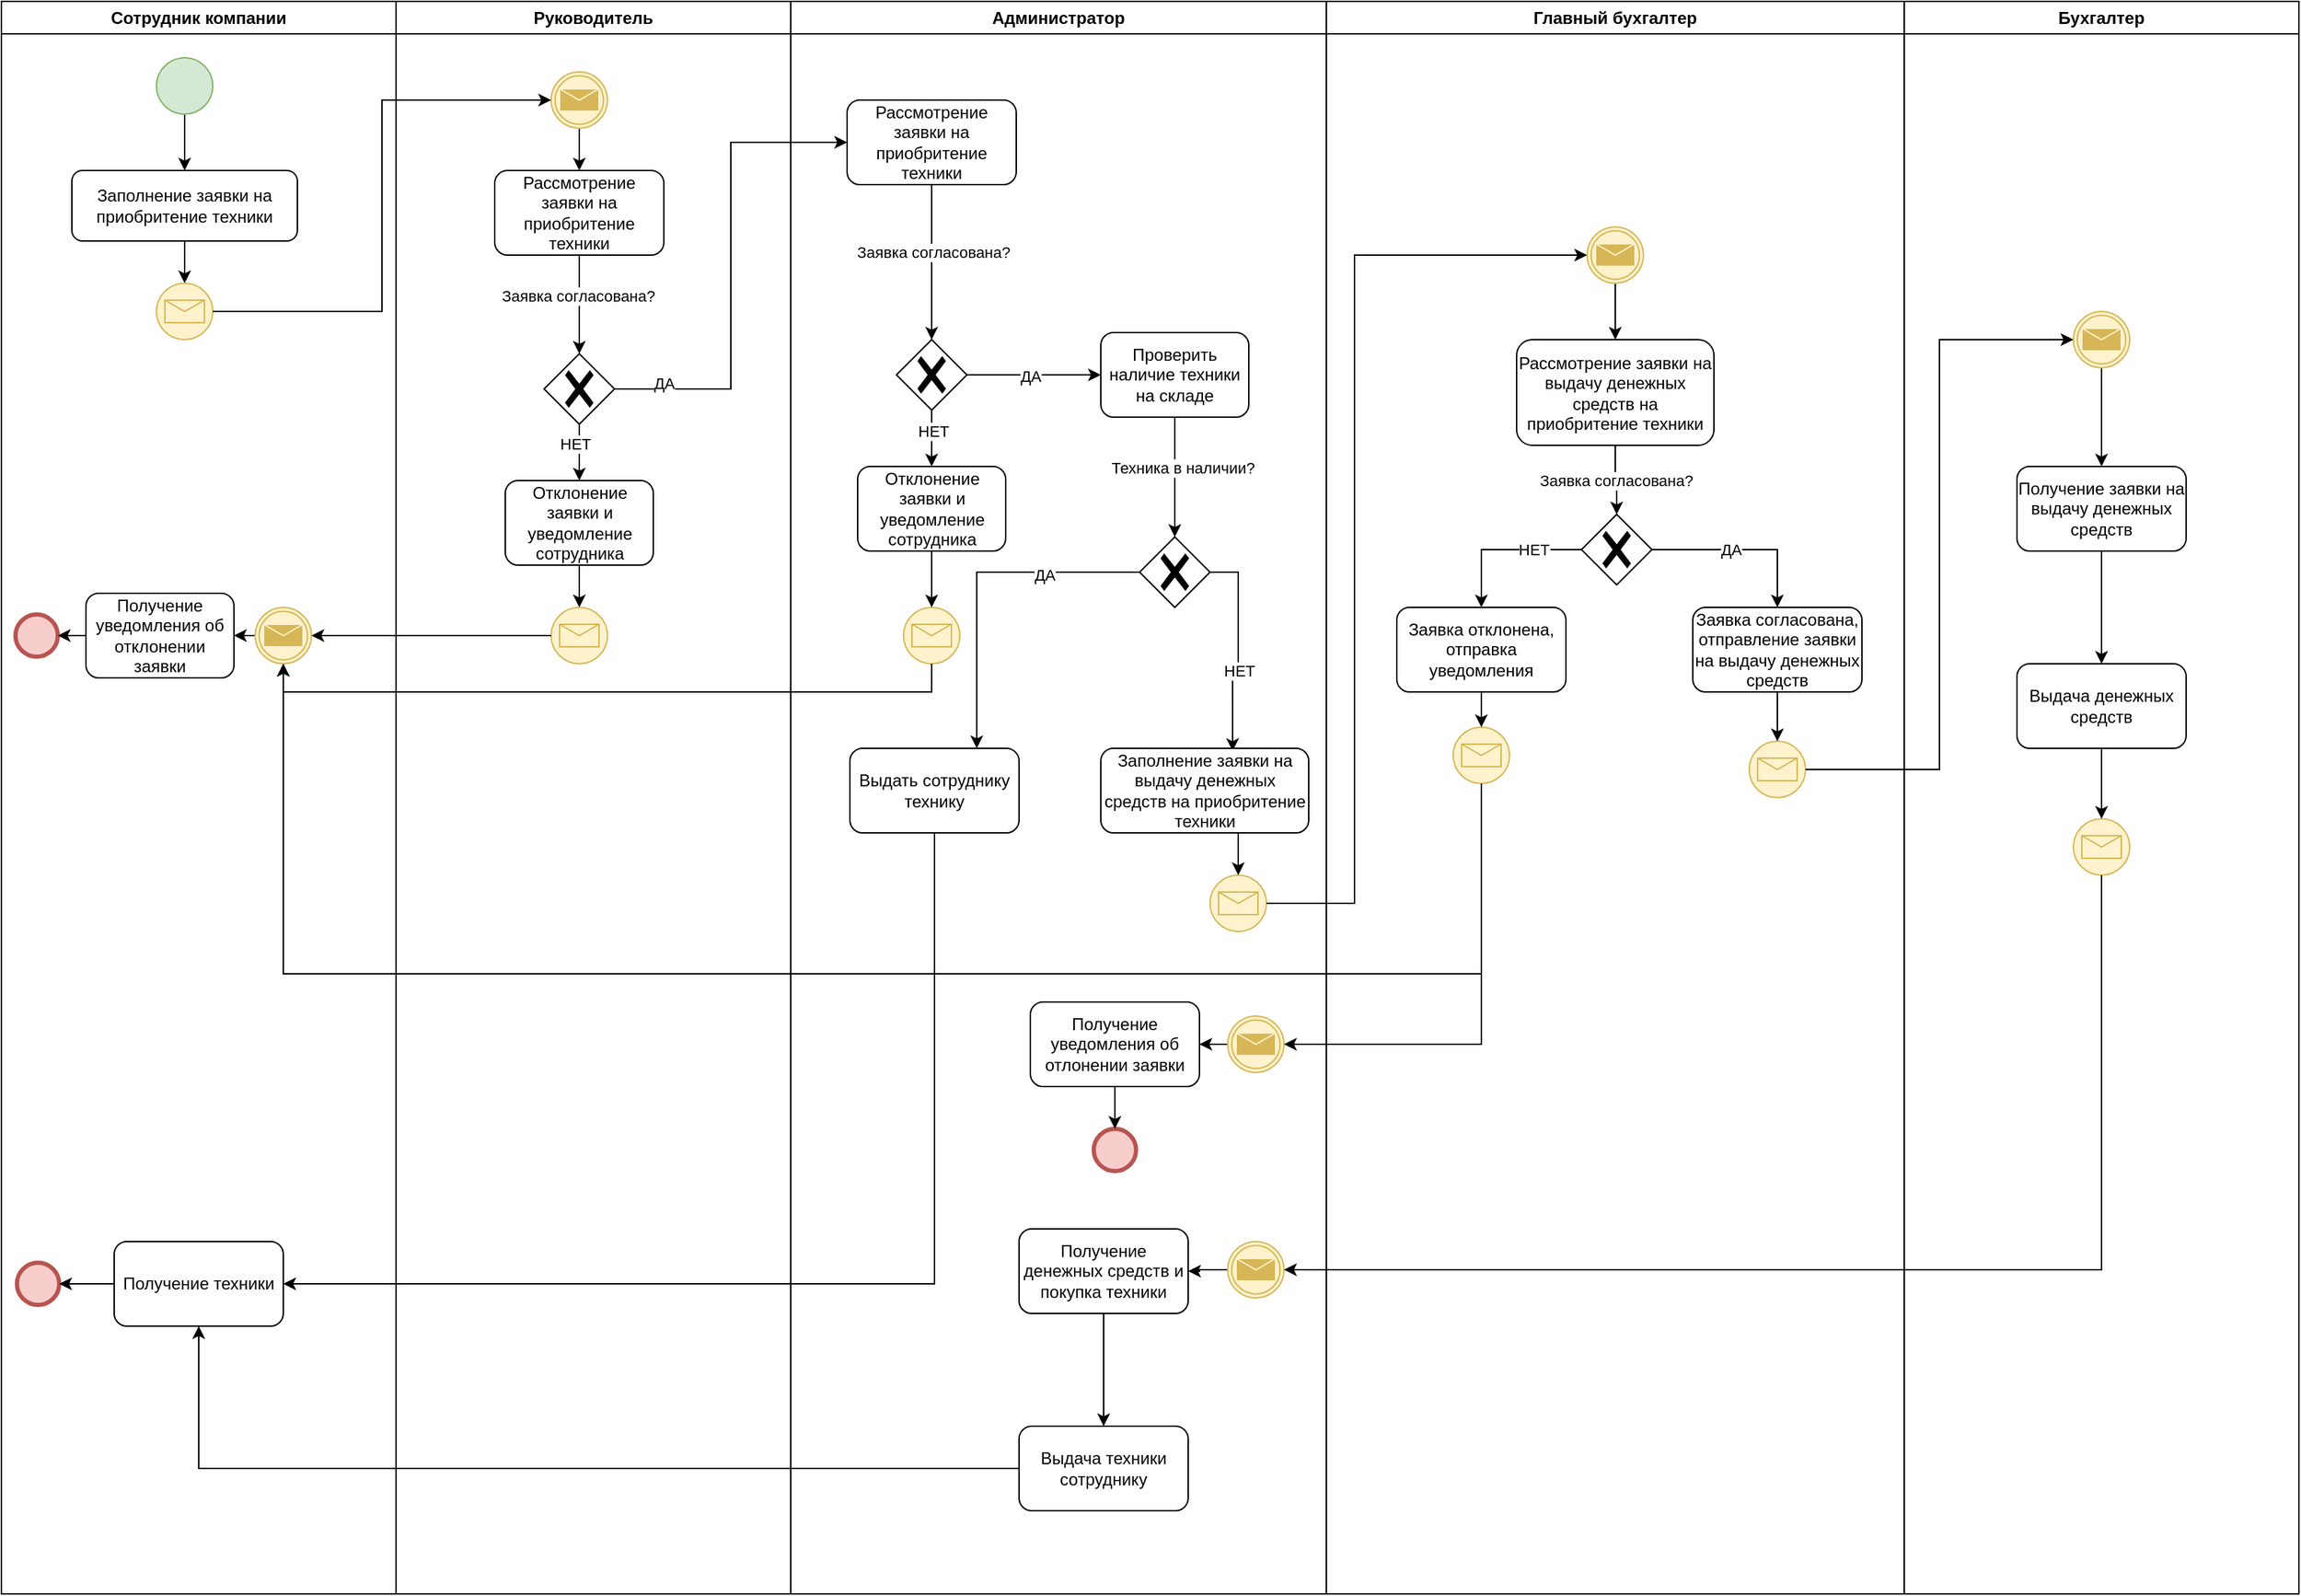 <mxfile version="24.4.13" type="device">
  <diagram name="Page-1" id="dE7l-RSY6XcTpxxpXtOH">
    <mxGraphModel dx="2647" dy="1703" grid="1" gridSize="10" guides="1" tooltips="1" connect="1" arrows="1" fold="1" page="1" pageScale="1" pageWidth="827" pageHeight="1169" math="0" shadow="0">
      <root>
        <mxCell id="0" />
        <mxCell id="1" parent="0" />
        <mxCell id="tRoF4hqVD8PDqqtzrquV-1" value="Сотрудник компании" style="swimlane;whiteSpace=wrap;html=1;" vertex="1" parent="1">
          <mxGeometry x="50" y="70" width="280" height="1130" as="geometry" />
        </mxCell>
        <mxCell id="tRoF4hqVD8PDqqtzrquV-9" value="" style="edgeStyle=orthogonalEdgeStyle;rounded=0;orthogonalLoop=1;jettySize=auto;html=1;" edge="1" parent="tRoF4hqVD8PDqqtzrquV-1" source="tRoF4hqVD8PDqqtzrquV-7" target="tRoF4hqVD8PDqqtzrquV-8">
          <mxGeometry relative="1" as="geometry" />
        </mxCell>
        <mxCell id="tRoF4hqVD8PDqqtzrquV-7" value="" style="ellipse;whiteSpace=wrap;html=1;aspect=fixed;fillColor=#d5e8d4;strokeColor=#82b366;" vertex="1" parent="tRoF4hqVD8PDqqtzrquV-1">
          <mxGeometry x="110" y="40" width="40" height="40" as="geometry" />
        </mxCell>
        <mxCell id="tRoF4hqVD8PDqqtzrquV-12" value="" style="edgeStyle=orthogonalEdgeStyle;rounded=0;orthogonalLoop=1;jettySize=auto;html=1;" edge="1" parent="tRoF4hqVD8PDqqtzrquV-1" source="tRoF4hqVD8PDqqtzrquV-8" target="tRoF4hqVD8PDqqtzrquV-11">
          <mxGeometry relative="1" as="geometry" />
        </mxCell>
        <mxCell id="tRoF4hqVD8PDqqtzrquV-8" value="Заполнение заявки на приобритение техники" style="rounded=1;whiteSpace=wrap;html=1;" vertex="1" parent="tRoF4hqVD8PDqqtzrquV-1">
          <mxGeometry x="50" y="120" width="160" height="50" as="geometry" />
        </mxCell>
        <mxCell id="tRoF4hqVD8PDqqtzrquV-11" value="" style="points=[[0.145,0.145,0],[0.5,0,0],[0.855,0.145,0],[1,0.5,0],[0.855,0.855,0],[0.5,1,0],[0.145,0.855,0],[0,0.5,0]];shape=mxgraph.bpmn.event;html=1;verticalLabelPosition=bottom;labelBackgroundColor=#ffffff;verticalAlign=top;align=center;perimeter=ellipsePerimeter;outlineConnect=0;aspect=fixed;outline=standard;symbol=message;fillColor=#fff2cc;strokeColor=#d6b656;" vertex="1" parent="tRoF4hqVD8PDqqtzrquV-1">
          <mxGeometry x="110" y="200" width="40" height="40" as="geometry" />
        </mxCell>
        <mxCell id="tRoF4hqVD8PDqqtzrquV-27" style="edgeStyle=orthogonalEdgeStyle;rounded=0;orthogonalLoop=1;jettySize=auto;html=1;exitX=0;exitY=0.5;exitDx=0;exitDy=0;exitPerimeter=0;entryX=1;entryY=0.5;entryDx=0;entryDy=0;" edge="1" parent="tRoF4hqVD8PDqqtzrquV-1" source="tRoF4hqVD8PDqqtzrquV-24" target="tRoF4hqVD8PDqqtzrquV-26">
          <mxGeometry relative="1" as="geometry" />
        </mxCell>
        <mxCell id="tRoF4hqVD8PDqqtzrquV-24" value="" style="points=[[0.145,0.145,0],[0.5,0,0],[0.855,0.145,0],[1,0.5,0],[0.855,0.855,0],[0.5,1,0],[0.145,0.855,0],[0,0.5,0]];shape=mxgraph.bpmn.event;html=1;verticalLabelPosition=bottom;labelBackgroundColor=#ffffff;verticalAlign=top;align=center;perimeter=ellipsePerimeter;outlineConnect=0;aspect=fixed;outline=throwing;symbol=message;fillColor=#fff2cc;strokeColor=#d6b656;" vertex="1" parent="tRoF4hqVD8PDqqtzrquV-1">
          <mxGeometry x="180" y="430" width="40" height="40" as="geometry" />
        </mxCell>
        <mxCell id="tRoF4hqVD8PDqqtzrquV-26" value="Получение уведомления об отклонении заявки" style="rounded=1;whiteSpace=wrap;html=1;" vertex="1" parent="tRoF4hqVD8PDqqtzrquV-1">
          <mxGeometry x="60" y="420" width="105" height="60" as="geometry" />
        </mxCell>
        <mxCell id="tRoF4hqVD8PDqqtzrquV-28" value="" style="points=[[0.145,0.145,0],[0.5,0,0],[0.855,0.145,0],[1,0.5,0],[0.855,0.855,0],[0.5,1,0],[0.145,0.855,0],[0,0.5,0]];shape=mxgraph.bpmn.event;html=1;verticalLabelPosition=bottom;labelBackgroundColor=#ffffff;verticalAlign=top;align=center;perimeter=ellipsePerimeter;outlineConnect=0;aspect=fixed;outline=end;symbol=terminate2;fillColor=#f8cecc;strokeColor=#b85450;" vertex="1" parent="tRoF4hqVD8PDqqtzrquV-1">
          <mxGeometry x="10" y="435" width="30" height="30" as="geometry" />
        </mxCell>
        <mxCell id="tRoF4hqVD8PDqqtzrquV-37" style="edgeStyle=orthogonalEdgeStyle;rounded=0;orthogonalLoop=1;jettySize=auto;html=1;exitX=0;exitY=0.5;exitDx=0;exitDy=0;entryX=1;entryY=0.5;entryDx=0;entryDy=0;entryPerimeter=0;" edge="1" parent="tRoF4hqVD8PDqqtzrquV-1" source="tRoF4hqVD8PDqqtzrquV-26" target="tRoF4hqVD8PDqqtzrquV-28">
          <mxGeometry relative="1" as="geometry" />
        </mxCell>
        <mxCell id="tRoF4hqVD8PDqqtzrquV-63" value="Получение техники" style="rounded=1;whiteSpace=wrap;html=1;" vertex="1" parent="tRoF4hqVD8PDqqtzrquV-1">
          <mxGeometry x="80" y="880" width="120" height="60" as="geometry" />
        </mxCell>
        <mxCell id="tRoF4hqVD8PDqqtzrquV-64" value="" style="points=[[0.145,0.145,0],[0.5,0,0],[0.855,0.145,0],[1,0.5,0],[0.855,0.855,0],[0.5,1,0],[0.145,0.855,0],[0,0.5,0]];shape=mxgraph.bpmn.event;html=1;verticalLabelPosition=bottom;labelBackgroundColor=#ffffff;verticalAlign=top;align=center;perimeter=ellipsePerimeter;outlineConnect=0;aspect=fixed;outline=end;symbol=terminate2;fillColor=#f8cecc;strokeColor=#b85450;" vertex="1" parent="tRoF4hqVD8PDqqtzrquV-1">
          <mxGeometry x="11" y="895" width="30" height="30" as="geometry" />
        </mxCell>
        <mxCell id="tRoF4hqVD8PDqqtzrquV-67" style="edgeStyle=orthogonalEdgeStyle;rounded=0;orthogonalLoop=1;jettySize=auto;html=1;exitX=0;exitY=0.5;exitDx=0;exitDy=0;entryX=1;entryY=0.5;entryDx=0;entryDy=0;entryPerimeter=0;" edge="1" parent="tRoF4hqVD8PDqqtzrquV-1" source="tRoF4hqVD8PDqqtzrquV-63" target="tRoF4hqVD8PDqqtzrquV-64">
          <mxGeometry relative="1" as="geometry" />
        </mxCell>
        <mxCell id="tRoF4hqVD8PDqqtzrquV-2" value="Руководитель" style="swimlane;whiteSpace=wrap;html=1;" vertex="1" parent="1">
          <mxGeometry x="330" y="70" width="280" height="1130" as="geometry" />
        </mxCell>
        <mxCell id="tRoF4hqVD8PDqqtzrquV-10" value="Рассмотрение заявки на приобритение техники" style="rounded=1;whiteSpace=wrap;html=1;" vertex="1" parent="tRoF4hqVD8PDqqtzrquV-2">
          <mxGeometry x="70" y="120" width="120" height="60" as="geometry" />
        </mxCell>
        <mxCell id="tRoF4hqVD8PDqqtzrquV-15" style="edgeStyle=orthogonalEdgeStyle;rounded=0;orthogonalLoop=1;jettySize=auto;html=1;exitX=0.5;exitY=1;exitDx=0;exitDy=0;exitPerimeter=0;entryX=0.5;entryY=0;entryDx=0;entryDy=0;" edge="1" parent="tRoF4hqVD8PDqqtzrquV-2" source="tRoF4hqVD8PDqqtzrquV-13" target="tRoF4hqVD8PDqqtzrquV-10">
          <mxGeometry relative="1" as="geometry" />
        </mxCell>
        <mxCell id="tRoF4hqVD8PDqqtzrquV-13" value="" style="points=[[0.145,0.145,0],[0.5,0,0],[0.855,0.145,0],[1,0.5,0],[0.855,0.855,0],[0.5,1,0],[0.145,0.855,0],[0,0.5,0]];shape=mxgraph.bpmn.event;html=1;verticalLabelPosition=bottom;labelBackgroundColor=#ffffff;verticalAlign=top;align=center;perimeter=ellipsePerimeter;outlineConnect=0;aspect=fixed;outline=throwing;symbol=message;fillColor=#fff2cc;strokeColor=#d6b656;" vertex="1" parent="tRoF4hqVD8PDqqtzrquV-2">
          <mxGeometry x="110" y="50" width="40" height="40" as="geometry" />
        </mxCell>
        <mxCell id="tRoF4hqVD8PDqqtzrquV-35" style="edgeStyle=orthogonalEdgeStyle;rounded=0;orthogonalLoop=1;jettySize=auto;html=1;exitX=0.5;exitY=1;exitDx=0;exitDy=0;exitPerimeter=0;entryX=0.5;entryY=0;entryDx=0;entryDy=0;" edge="1" parent="tRoF4hqVD8PDqqtzrquV-2" source="tRoF4hqVD8PDqqtzrquV-16" target="tRoF4hqVD8PDqqtzrquV-19">
          <mxGeometry relative="1" as="geometry" />
        </mxCell>
        <mxCell id="tRoF4hqVD8PDqqtzrquV-36" value="НЕТ" style="edgeLabel;html=1;align=center;verticalAlign=middle;resizable=0;points=[];" vertex="1" connectable="0" parent="tRoF4hqVD8PDqqtzrquV-35">
          <mxGeometry x="-0.328" y="-3" relative="1" as="geometry">
            <mxPoint as="offset" />
          </mxGeometry>
        </mxCell>
        <mxCell id="tRoF4hqVD8PDqqtzrquV-16" value="" style="points=[[0.25,0.25,0],[0.5,0,0],[0.75,0.25,0],[1,0.5,0],[0.75,0.75,0],[0.5,1,0],[0.25,0.75,0],[0,0.5,0]];shape=mxgraph.bpmn.gateway2;html=1;verticalLabelPosition=bottom;labelBackgroundColor=#ffffff;verticalAlign=top;align=center;perimeter=rhombusPerimeter;outlineConnect=0;outline=none;symbol=none;gwType=exclusive;" vertex="1" parent="tRoF4hqVD8PDqqtzrquV-2">
          <mxGeometry x="105" y="250" width="50" height="50" as="geometry" />
        </mxCell>
        <mxCell id="tRoF4hqVD8PDqqtzrquV-17" style="edgeStyle=orthogonalEdgeStyle;rounded=0;orthogonalLoop=1;jettySize=auto;html=1;exitX=0.5;exitY=1;exitDx=0;exitDy=0;entryX=0.5;entryY=0;entryDx=0;entryDy=0;entryPerimeter=0;" edge="1" parent="tRoF4hqVD8PDqqtzrquV-2" source="tRoF4hqVD8PDqqtzrquV-10" target="tRoF4hqVD8PDqqtzrquV-16">
          <mxGeometry relative="1" as="geometry" />
        </mxCell>
        <mxCell id="tRoF4hqVD8PDqqtzrquV-18" value="Заявка согласована?" style="edgeLabel;html=1;align=center;verticalAlign=middle;resizable=0;points=[];" vertex="1" connectable="0" parent="tRoF4hqVD8PDqqtzrquV-17">
          <mxGeometry x="-0.186" y="-1" relative="1" as="geometry">
            <mxPoint as="offset" />
          </mxGeometry>
        </mxCell>
        <mxCell id="tRoF4hqVD8PDqqtzrquV-19" value="Отклонение заявки и уведомление сотрудника" style="rounded=1;whiteSpace=wrap;html=1;" vertex="1" parent="tRoF4hqVD8PDqqtzrquV-2">
          <mxGeometry x="77.5" y="340" width="105" height="60" as="geometry" />
        </mxCell>
        <mxCell id="tRoF4hqVD8PDqqtzrquV-22" value="" style="points=[[0.145,0.145,0],[0.5,0,0],[0.855,0.145,0],[1,0.5,0],[0.855,0.855,0],[0.5,1,0],[0.145,0.855,0],[0,0.5,0]];shape=mxgraph.bpmn.event;html=1;verticalLabelPosition=bottom;labelBackgroundColor=#ffffff;verticalAlign=top;align=center;perimeter=ellipsePerimeter;outlineConnect=0;aspect=fixed;outline=standard;symbol=message;fillColor=#fff2cc;strokeColor=#d6b656;" vertex="1" parent="tRoF4hqVD8PDqqtzrquV-2">
          <mxGeometry x="110" y="430" width="40" height="40" as="geometry" />
        </mxCell>
        <mxCell id="tRoF4hqVD8PDqqtzrquV-23" style="edgeStyle=orthogonalEdgeStyle;rounded=0;orthogonalLoop=1;jettySize=auto;html=1;exitX=0.5;exitY=1;exitDx=0;exitDy=0;entryX=0.5;entryY=0;entryDx=0;entryDy=0;entryPerimeter=0;" edge="1" parent="tRoF4hqVD8PDqqtzrquV-2" source="tRoF4hqVD8PDqqtzrquV-19" target="tRoF4hqVD8PDqqtzrquV-22">
          <mxGeometry relative="1" as="geometry" />
        </mxCell>
        <mxCell id="tRoF4hqVD8PDqqtzrquV-3" value="Администратор" style="swimlane;whiteSpace=wrap;html=1;" vertex="1" parent="1">
          <mxGeometry x="610" y="70" width="380" height="1130" as="geometry" />
        </mxCell>
        <mxCell id="tRoF4hqVD8PDqqtzrquV-31" value="Рассмотрение заявки на приобритение техники" style="rounded=1;whiteSpace=wrap;html=1;" vertex="1" parent="tRoF4hqVD8PDqqtzrquV-3">
          <mxGeometry x="40" y="70" width="120" height="60" as="geometry" />
        </mxCell>
        <mxCell id="tRoF4hqVD8PDqqtzrquV-42" style="edgeStyle=orthogonalEdgeStyle;rounded=0;orthogonalLoop=1;jettySize=auto;html=1;exitX=0.5;exitY=1;exitDx=0;exitDy=0;exitPerimeter=0;entryX=0.5;entryY=0;entryDx=0;entryDy=0;" edge="1" parent="tRoF4hqVD8PDqqtzrquV-3" source="tRoF4hqVD8PDqqtzrquV-38" target="tRoF4hqVD8PDqqtzrquV-41">
          <mxGeometry relative="1" as="geometry" />
        </mxCell>
        <mxCell id="tRoF4hqVD8PDqqtzrquV-45" value="НЕТ" style="edgeLabel;html=1;align=center;verticalAlign=middle;resizable=0;points=[];" vertex="1" connectable="0" parent="tRoF4hqVD8PDqqtzrquV-42">
          <mxGeometry x="-0.228" y="1" relative="1" as="geometry">
            <mxPoint y="-1" as="offset" />
          </mxGeometry>
        </mxCell>
        <mxCell id="tRoF4hqVD8PDqqtzrquV-50" style="edgeStyle=orthogonalEdgeStyle;rounded=0;orthogonalLoop=1;jettySize=auto;html=1;exitX=1;exitY=0.5;exitDx=0;exitDy=0;exitPerimeter=0;entryX=0;entryY=0.5;entryDx=0;entryDy=0;" edge="1" parent="tRoF4hqVD8PDqqtzrquV-3" source="tRoF4hqVD8PDqqtzrquV-38" target="tRoF4hqVD8PDqqtzrquV-49">
          <mxGeometry relative="1" as="geometry" />
        </mxCell>
        <mxCell id="tRoF4hqVD8PDqqtzrquV-51" value="ДА" style="edgeLabel;html=1;align=center;verticalAlign=middle;resizable=0;points=[];" vertex="1" connectable="0" parent="tRoF4hqVD8PDqqtzrquV-50">
          <mxGeometry x="-0.058" y="-1" relative="1" as="geometry">
            <mxPoint as="offset" />
          </mxGeometry>
        </mxCell>
        <mxCell id="tRoF4hqVD8PDqqtzrquV-38" value="" style="points=[[0.25,0.25,0],[0.5,0,0],[0.75,0.25,0],[1,0.5,0],[0.75,0.75,0],[0.5,1,0],[0.25,0.75,0],[0,0.5,0]];shape=mxgraph.bpmn.gateway2;html=1;verticalLabelPosition=bottom;labelBackgroundColor=#ffffff;verticalAlign=top;align=center;perimeter=rhombusPerimeter;outlineConnect=0;outline=none;symbol=none;gwType=exclusive;" vertex="1" parent="tRoF4hqVD8PDqqtzrquV-3">
          <mxGeometry x="75" y="240" width="50" height="50" as="geometry" />
        </mxCell>
        <mxCell id="tRoF4hqVD8PDqqtzrquV-39" style="edgeStyle=orthogonalEdgeStyle;rounded=0;orthogonalLoop=1;jettySize=auto;html=1;entryX=0.5;entryY=0;entryDx=0;entryDy=0;entryPerimeter=0;" edge="1" parent="tRoF4hqVD8PDqqtzrquV-3" source="tRoF4hqVD8PDqqtzrquV-31" target="tRoF4hqVD8PDqqtzrquV-38">
          <mxGeometry relative="1" as="geometry" />
        </mxCell>
        <mxCell id="tRoF4hqVD8PDqqtzrquV-40" value="Заявка согласована?" style="edgeLabel;html=1;align=center;verticalAlign=middle;resizable=0;points=[];" vertex="1" connectable="0" parent="tRoF4hqVD8PDqqtzrquV-39">
          <mxGeometry x="-0.113" y="1" relative="1" as="geometry">
            <mxPoint y="-1" as="offset" />
          </mxGeometry>
        </mxCell>
        <mxCell id="tRoF4hqVD8PDqqtzrquV-41" value="Отклонение заявки и уведомление сотрудника" style="rounded=1;whiteSpace=wrap;html=1;" vertex="1" parent="tRoF4hqVD8PDqqtzrquV-3">
          <mxGeometry x="47.5" y="330" width="105" height="60" as="geometry" />
        </mxCell>
        <mxCell id="tRoF4hqVD8PDqqtzrquV-43" value="" style="points=[[0.145,0.145,0],[0.5,0,0],[0.855,0.145,0],[1,0.5,0],[0.855,0.855,0],[0.5,1,0],[0.145,0.855,0],[0,0.5,0]];shape=mxgraph.bpmn.event;html=1;verticalLabelPosition=bottom;labelBackgroundColor=#ffffff;verticalAlign=top;align=center;perimeter=ellipsePerimeter;outlineConnect=0;aspect=fixed;outline=standard;symbol=message;fillColor=#fff2cc;strokeColor=#d6b656;" vertex="1" parent="tRoF4hqVD8PDqqtzrquV-3">
          <mxGeometry x="80" y="430" width="40" height="40" as="geometry" />
        </mxCell>
        <mxCell id="tRoF4hqVD8PDqqtzrquV-44" style="edgeStyle=orthogonalEdgeStyle;rounded=0;orthogonalLoop=1;jettySize=auto;html=1;exitX=0.5;exitY=1;exitDx=0;exitDy=0;entryX=0.5;entryY=0;entryDx=0;entryDy=0;entryPerimeter=0;" edge="1" parent="tRoF4hqVD8PDqqtzrquV-3" source="tRoF4hqVD8PDqqtzrquV-41" target="tRoF4hqVD8PDqqtzrquV-43">
          <mxGeometry relative="1" as="geometry" />
        </mxCell>
        <mxCell id="tRoF4hqVD8PDqqtzrquV-49" value="Проверить наличие техники на складе" style="rounded=1;whiteSpace=wrap;html=1;" vertex="1" parent="tRoF4hqVD8PDqqtzrquV-3">
          <mxGeometry x="220" y="235" width="105" height="60" as="geometry" />
        </mxCell>
        <mxCell id="tRoF4hqVD8PDqqtzrquV-59" style="edgeStyle=orthogonalEdgeStyle;rounded=0;orthogonalLoop=1;jettySize=auto;html=1;exitX=1;exitY=0.5;exitDx=0;exitDy=0;exitPerimeter=0;entryX=0.634;entryY=0.032;entryDx=0;entryDy=0;entryPerimeter=0;" edge="1" parent="tRoF4hqVD8PDqqtzrquV-3" source="tRoF4hqVD8PDqqtzrquV-52" target="tRoF4hqVD8PDqqtzrquV-56">
          <mxGeometry relative="1" as="geometry" />
        </mxCell>
        <mxCell id="tRoF4hqVD8PDqqtzrquV-60" value="НЕТ" style="edgeLabel;html=1;align=center;verticalAlign=middle;resizable=0;points=[];" vertex="1" connectable="0" parent="tRoF4hqVD8PDqqtzrquV-59">
          <mxGeometry x="0.191" relative="1" as="geometry">
            <mxPoint as="offset" />
          </mxGeometry>
        </mxCell>
        <mxCell id="tRoF4hqVD8PDqqtzrquV-61" style="edgeStyle=orthogonalEdgeStyle;rounded=0;orthogonalLoop=1;jettySize=auto;html=1;exitX=0;exitY=0.5;exitDx=0;exitDy=0;exitPerimeter=0;entryX=0.75;entryY=0;entryDx=0;entryDy=0;" edge="1" parent="tRoF4hqVD8PDqqtzrquV-3" source="tRoF4hqVD8PDqqtzrquV-52" target="tRoF4hqVD8PDqqtzrquV-55">
          <mxGeometry relative="1" as="geometry" />
        </mxCell>
        <mxCell id="tRoF4hqVD8PDqqtzrquV-62" value="ДА" style="edgeLabel;html=1;align=center;verticalAlign=middle;resizable=0;points=[];" vertex="1" connectable="0" parent="tRoF4hqVD8PDqqtzrquV-61">
          <mxGeometry x="-0.439" y="2" relative="1" as="geometry">
            <mxPoint as="offset" />
          </mxGeometry>
        </mxCell>
        <mxCell id="tRoF4hqVD8PDqqtzrquV-52" value="" style="points=[[0.25,0.25,0],[0.5,0,0],[0.75,0.25,0],[1,0.5,0],[0.75,0.75,0],[0.5,1,0],[0.25,0.75,0],[0,0.5,0]];shape=mxgraph.bpmn.gateway2;html=1;verticalLabelPosition=bottom;labelBackgroundColor=#ffffff;verticalAlign=top;align=center;perimeter=rhombusPerimeter;outlineConnect=0;outline=none;symbol=none;gwType=exclusive;" vertex="1" parent="tRoF4hqVD8PDqqtzrquV-3">
          <mxGeometry x="247.5" y="380" width="50" height="50" as="geometry" />
        </mxCell>
        <mxCell id="tRoF4hqVD8PDqqtzrquV-53" style="edgeStyle=orthogonalEdgeStyle;rounded=0;orthogonalLoop=1;jettySize=auto;html=1;exitX=0.5;exitY=1;exitDx=0;exitDy=0;entryX=0.5;entryY=0;entryDx=0;entryDy=0;entryPerimeter=0;" edge="1" parent="tRoF4hqVD8PDqqtzrquV-3" source="tRoF4hqVD8PDqqtzrquV-49" target="tRoF4hqVD8PDqqtzrquV-52">
          <mxGeometry relative="1" as="geometry" />
        </mxCell>
        <mxCell id="tRoF4hqVD8PDqqtzrquV-54" value="Техника в наличии?" style="edgeLabel;html=1;align=center;verticalAlign=middle;resizable=0;points=[];" vertex="1" connectable="0" parent="tRoF4hqVD8PDqqtzrquV-53">
          <mxGeometry x="-0.176" y="5" relative="1" as="geometry">
            <mxPoint y="1" as="offset" />
          </mxGeometry>
        </mxCell>
        <mxCell id="tRoF4hqVD8PDqqtzrquV-55" value="Выдать сотруднику технику" style="rounded=1;whiteSpace=wrap;html=1;" vertex="1" parent="tRoF4hqVD8PDqqtzrquV-3">
          <mxGeometry x="42" y="530" width="120" height="60" as="geometry" />
        </mxCell>
        <mxCell id="tRoF4hqVD8PDqqtzrquV-56" value="Заполнение заявки на выдачу денежных средств на приобритение техники" style="rounded=1;whiteSpace=wrap;html=1;" vertex="1" parent="tRoF4hqVD8PDqqtzrquV-3">
          <mxGeometry x="220" y="530" width="147.5" height="60" as="geometry" />
        </mxCell>
        <mxCell id="tRoF4hqVD8PDqqtzrquV-69" value="" style="points=[[0.145,0.145,0],[0.5,0,0],[0.855,0.145,0],[1,0.5,0],[0.855,0.855,0],[0.5,1,0],[0.145,0.855,0],[0,0.5,0]];shape=mxgraph.bpmn.event;html=1;verticalLabelPosition=bottom;labelBackgroundColor=#ffffff;verticalAlign=top;align=center;perimeter=ellipsePerimeter;outlineConnect=0;aspect=fixed;outline=standard;symbol=message;fillColor=#fff2cc;strokeColor=#d6b656;" vertex="1" parent="tRoF4hqVD8PDqqtzrquV-3">
          <mxGeometry x="297.5" y="620" width="40" height="40" as="geometry" />
        </mxCell>
        <mxCell id="tRoF4hqVD8PDqqtzrquV-70" style="edgeStyle=orthogonalEdgeStyle;rounded=0;orthogonalLoop=1;jettySize=auto;html=1;exitX=0.5;exitY=1;exitDx=0;exitDy=0;entryX=0.5;entryY=0;entryDx=0;entryDy=0;entryPerimeter=0;" edge="1" parent="tRoF4hqVD8PDqqtzrquV-3" source="tRoF4hqVD8PDqqtzrquV-56" target="tRoF4hqVD8PDqqtzrquV-69">
          <mxGeometry relative="1" as="geometry" />
        </mxCell>
        <mxCell id="tRoF4hqVD8PDqqtzrquV-88" value="Получение уведомления об отлонении заявки" style="rounded=1;whiteSpace=wrap;html=1;" vertex="1" parent="tRoF4hqVD8PDqqtzrquV-3">
          <mxGeometry x="170" y="710" width="120" height="60" as="geometry" />
        </mxCell>
        <mxCell id="tRoF4hqVD8PDqqtzrquV-91" style="edgeStyle=orthogonalEdgeStyle;rounded=0;orthogonalLoop=1;jettySize=auto;html=1;exitX=0;exitY=0.5;exitDx=0;exitDy=0;exitPerimeter=0;" edge="1" parent="tRoF4hqVD8PDqqtzrquV-3" source="tRoF4hqVD8PDqqtzrquV-89" target="tRoF4hqVD8PDqqtzrquV-88">
          <mxGeometry relative="1" as="geometry" />
        </mxCell>
        <mxCell id="tRoF4hqVD8PDqqtzrquV-89" value="" style="points=[[0.145,0.145,0],[0.5,0,0],[0.855,0.145,0],[1,0.5,0],[0.855,0.855,0],[0.5,1,0],[0.145,0.855,0],[0,0.5,0]];shape=mxgraph.bpmn.event;html=1;verticalLabelPosition=bottom;labelBackgroundColor=#ffffff;verticalAlign=top;align=center;perimeter=ellipsePerimeter;outlineConnect=0;aspect=fixed;outline=throwing;symbol=message;fillColor=#fff2cc;strokeColor=#d6b656;" vertex="1" parent="tRoF4hqVD8PDqqtzrquV-3">
          <mxGeometry x="310" y="720" width="40" height="40" as="geometry" />
        </mxCell>
        <mxCell id="tRoF4hqVD8PDqqtzrquV-93" value="" style="points=[[0.145,0.145,0],[0.5,0,0],[0.855,0.145,0],[1,0.5,0],[0.855,0.855,0],[0.5,1,0],[0.145,0.855,0],[0,0.5,0]];shape=mxgraph.bpmn.event;html=1;verticalLabelPosition=bottom;labelBackgroundColor=#ffffff;verticalAlign=top;align=center;perimeter=ellipsePerimeter;outlineConnect=0;aspect=fixed;outline=end;symbol=terminate2;fillColor=#f8cecc;strokeColor=#b85450;" vertex="1" parent="tRoF4hqVD8PDqqtzrquV-3">
          <mxGeometry x="215" y="800" width="30" height="30" as="geometry" />
        </mxCell>
        <mxCell id="tRoF4hqVD8PDqqtzrquV-94" style="edgeStyle=orthogonalEdgeStyle;rounded=0;orthogonalLoop=1;jettySize=auto;html=1;exitX=0.5;exitY=1;exitDx=0;exitDy=0;entryX=0.5;entryY=0;entryDx=0;entryDy=0;entryPerimeter=0;" edge="1" parent="tRoF4hqVD8PDqqtzrquV-3" source="tRoF4hqVD8PDqqtzrquV-88" target="tRoF4hqVD8PDqqtzrquV-93">
          <mxGeometry relative="1" as="geometry" />
        </mxCell>
        <mxCell id="tRoF4hqVD8PDqqtzrquV-108" style="edgeStyle=orthogonalEdgeStyle;rounded=0;orthogonalLoop=1;jettySize=auto;html=1;exitX=0;exitY=0.5;exitDx=0;exitDy=0;exitPerimeter=0;" edge="1" parent="tRoF4hqVD8PDqqtzrquV-3" source="tRoF4hqVD8PDqqtzrquV-105" target="tRoF4hqVD8PDqqtzrquV-106">
          <mxGeometry relative="1" as="geometry" />
        </mxCell>
        <mxCell id="tRoF4hqVD8PDqqtzrquV-105" value="" style="points=[[0.145,0.145,0],[0.5,0,0],[0.855,0.145,0],[1,0.5,0],[0.855,0.855,0],[0.5,1,0],[0.145,0.855,0],[0,0.5,0]];shape=mxgraph.bpmn.event;html=1;verticalLabelPosition=bottom;labelBackgroundColor=#ffffff;verticalAlign=top;align=center;perimeter=ellipsePerimeter;outlineConnect=0;aspect=fixed;outline=throwing;symbol=message;fillColor=#fff2cc;strokeColor=#d6b656;" vertex="1" parent="tRoF4hqVD8PDqqtzrquV-3">
          <mxGeometry x="310" y="880" width="40" height="40" as="geometry" />
        </mxCell>
        <mxCell id="tRoF4hqVD8PDqqtzrquV-110" value="" style="edgeStyle=orthogonalEdgeStyle;rounded=0;orthogonalLoop=1;jettySize=auto;html=1;" edge="1" parent="tRoF4hqVD8PDqqtzrquV-3" source="tRoF4hqVD8PDqqtzrquV-106" target="tRoF4hqVD8PDqqtzrquV-109">
          <mxGeometry relative="1" as="geometry" />
        </mxCell>
        <mxCell id="tRoF4hqVD8PDqqtzrquV-106" value="Получение денежных средств и покупка техники" style="rounded=1;whiteSpace=wrap;html=1;" vertex="1" parent="tRoF4hqVD8PDqqtzrquV-3">
          <mxGeometry x="162" y="871" width="120" height="60" as="geometry" />
        </mxCell>
        <mxCell id="tRoF4hqVD8PDqqtzrquV-109" value="Выдача техники сотруднику" style="whiteSpace=wrap;html=1;rounded=1;" vertex="1" parent="tRoF4hqVD8PDqqtzrquV-3">
          <mxGeometry x="162" y="1011" width="120" height="60" as="geometry" />
        </mxCell>
        <mxCell id="tRoF4hqVD8PDqqtzrquV-4" value="Главный бухгалтер" style="swimlane;whiteSpace=wrap;html=1;" vertex="1" parent="1">
          <mxGeometry x="990" y="70" width="410" height="1130" as="geometry" />
        </mxCell>
        <mxCell id="tRoF4hqVD8PDqqtzrquV-74" style="edgeStyle=orthogonalEdgeStyle;rounded=0;orthogonalLoop=1;jettySize=auto;html=1;exitX=0.5;exitY=1;exitDx=0;exitDy=0;exitPerimeter=0;" edge="1" parent="tRoF4hqVD8PDqqtzrquV-4" source="tRoF4hqVD8PDqqtzrquV-71" target="tRoF4hqVD8PDqqtzrquV-73">
          <mxGeometry relative="1" as="geometry" />
        </mxCell>
        <mxCell id="tRoF4hqVD8PDqqtzrquV-71" value="" style="points=[[0.145,0.145,0],[0.5,0,0],[0.855,0.145,0],[1,0.5,0],[0.855,0.855,0],[0.5,1,0],[0.145,0.855,0],[0,0.5,0]];shape=mxgraph.bpmn.event;html=1;verticalLabelPosition=bottom;labelBackgroundColor=#ffffff;verticalAlign=top;align=center;perimeter=ellipsePerimeter;outlineConnect=0;aspect=fixed;outline=throwing;symbol=message;fillColor=#fff2cc;strokeColor=#d6b656;" vertex="1" parent="tRoF4hqVD8PDqqtzrquV-4">
          <mxGeometry x="185" y="160" width="40" height="40" as="geometry" />
        </mxCell>
        <mxCell id="tRoF4hqVD8PDqqtzrquV-73" value="Рассмотрение заявки на выдачу денежных средств на приобритение техники" style="rounded=1;whiteSpace=wrap;html=1;" vertex="1" parent="tRoF4hqVD8PDqqtzrquV-4">
          <mxGeometry x="135" y="240" width="140" height="75" as="geometry" />
        </mxCell>
        <mxCell id="tRoF4hqVD8PDqqtzrquV-81" style="edgeStyle=orthogonalEdgeStyle;rounded=0;orthogonalLoop=1;jettySize=auto;html=1;exitX=0;exitY=0.5;exitDx=0;exitDy=0;exitPerimeter=0;entryX=0.5;entryY=0;entryDx=0;entryDy=0;" edge="1" parent="tRoF4hqVD8PDqqtzrquV-4" source="tRoF4hqVD8PDqqtzrquV-75" target="tRoF4hqVD8PDqqtzrquV-79">
          <mxGeometry relative="1" as="geometry" />
        </mxCell>
        <mxCell id="tRoF4hqVD8PDqqtzrquV-83" value="НЕТ" style="edgeLabel;html=1;align=center;verticalAlign=middle;resizable=0;points=[];" vertex="1" connectable="0" parent="tRoF4hqVD8PDqqtzrquV-81">
          <mxGeometry x="-0.363" relative="1" as="geometry">
            <mxPoint x="1" as="offset" />
          </mxGeometry>
        </mxCell>
        <mxCell id="tRoF4hqVD8PDqqtzrquV-82" style="edgeStyle=orthogonalEdgeStyle;rounded=0;orthogonalLoop=1;jettySize=auto;html=1;exitX=1;exitY=0.5;exitDx=0;exitDy=0;exitPerimeter=0;entryX=0.5;entryY=0;entryDx=0;entryDy=0;" edge="1" parent="tRoF4hqVD8PDqqtzrquV-4" source="tRoF4hqVD8PDqqtzrquV-75" target="tRoF4hqVD8PDqqtzrquV-80">
          <mxGeometry relative="1" as="geometry" />
        </mxCell>
        <mxCell id="tRoF4hqVD8PDqqtzrquV-84" value="ДА" style="edgeLabel;html=1;align=center;verticalAlign=middle;resizable=0;points=[];" vertex="1" connectable="0" parent="tRoF4hqVD8PDqqtzrquV-82">
          <mxGeometry x="-0.164" relative="1" as="geometry">
            <mxPoint x="1" as="offset" />
          </mxGeometry>
        </mxCell>
        <mxCell id="tRoF4hqVD8PDqqtzrquV-75" value="" style="points=[[0.25,0.25,0],[0.5,0,0],[0.75,0.25,0],[1,0.5,0],[0.75,0.75,0],[0.5,1,0],[0.25,0.75,0],[0,0.5,0]];shape=mxgraph.bpmn.gateway2;html=1;verticalLabelPosition=bottom;labelBackgroundColor=#ffffff;verticalAlign=top;align=center;perimeter=rhombusPerimeter;outlineConnect=0;outline=none;symbol=none;gwType=exclusive;" vertex="1" parent="tRoF4hqVD8PDqqtzrquV-4">
          <mxGeometry x="181" y="364" width="50" height="50" as="geometry" />
        </mxCell>
        <mxCell id="tRoF4hqVD8PDqqtzrquV-76" style="edgeStyle=orthogonalEdgeStyle;rounded=0;orthogonalLoop=1;jettySize=auto;html=1;exitX=0.5;exitY=1;exitDx=0;exitDy=0;entryX=0.5;entryY=0;entryDx=0;entryDy=0;entryPerimeter=0;" edge="1" parent="tRoF4hqVD8PDqqtzrquV-4" source="tRoF4hqVD8PDqqtzrquV-73" target="tRoF4hqVD8PDqqtzrquV-75">
          <mxGeometry relative="1" as="geometry" />
        </mxCell>
        <mxCell id="tRoF4hqVD8PDqqtzrquV-77" value="Заявка согласована?&amp;nbsp;" style="edgeLabel;html=1;align=center;verticalAlign=middle;resizable=0;points=[];" vertex="1" connectable="0" parent="tRoF4hqVD8PDqqtzrquV-76">
          <mxGeometry x="0.022" y="1" relative="1" as="geometry">
            <mxPoint as="offset" />
          </mxGeometry>
        </mxCell>
        <mxCell id="tRoF4hqVD8PDqqtzrquV-79" value="Заявка отклонена, отправка уведомления" style="rounded=1;whiteSpace=wrap;html=1;" vertex="1" parent="tRoF4hqVD8PDqqtzrquV-4">
          <mxGeometry x="50" y="430" width="120" height="60" as="geometry" />
        </mxCell>
        <mxCell id="tRoF4hqVD8PDqqtzrquV-80" value="Заявка согласована, отправление заявки на выдачу денежных средств" style="rounded=1;whiteSpace=wrap;html=1;" vertex="1" parent="tRoF4hqVD8PDqqtzrquV-4">
          <mxGeometry x="260" y="430" width="120" height="60" as="geometry" />
        </mxCell>
        <mxCell id="tRoF4hqVD8PDqqtzrquV-85" value="" style="points=[[0.145,0.145,0],[0.5,0,0],[0.855,0.145,0],[1,0.5,0],[0.855,0.855,0],[0.5,1,0],[0.145,0.855,0],[0,0.5,0]];shape=mxgraph.bpmn.event;html=1;verticalLabelPosition=bottom;labelBackgroundColor=#ffffff;verticalAlign=top;align=center;perimeter=ellipsePerimeter;outlineConnect=0;aspect=fixed;outline=standard;symbol=message;fillColor=#fff2cc;strokeColor=#d6b656;" vertex="1" parent="tRoF4hqVD8PDqqtzrquV-4">
          <mxGeometry x="90" y="515" width="40" height="40" as="geometry" />
        </mxCell>
        <mxCell id="tRoF4hqVD8PDqqtzrquV-86" style="edgeStyle=orthogonalEdgeStyle;rounded=0;orthogonalLoop=1;jettySize=auto;html=1;exitX=0.5;exitY=1;exitDx=0;exitDy=0;entryX=0.5;entryY=0;entryDx=0;entryDy=0;entryPerimeter=0;" edge="1" parent="tRoF4hqVD8PDqqtzrquV-4" source="tRoF4hqVD8PDqqtzrquV-79" target="tRoF4hqVD8PDqqtzrquV-85">
          <mxGeometry relative="1" as="geometry" />
        </mxCell>
        <mxCell id="tRoF4hqVD8PDqqtzrquV-95" value="" style="points=[[0.145,0.145,0],[0.5,0,0],[0.855,0.145,0],[1,0.5,0],[0.855,0.855,0],[0.5,1,0],[0.145,0.855,0],[0,0.5,0]];shape=mxgraph.bpmn.event;html=1;verticalLabelPosition=bottom;labelBackgroundColor=#ffffff;verticalAlign=top;align=center;perimeter=ellipsePerimeter;outlineConnect=0;aspect=fixed;outline=standard;symbol=message;fillColor=#fff2cc;strokeColor=#d6b656;" vertex="1" parent="tRoF4hqVD8PDqqtzrquV-4">
          <mxGeometry x="300" y="525" width="40" height="40" as="geometry" />
        </mxCell>
        <mxCell id="tRoF4hqVD8PDqqtzrquV-96" style="edgeStyle=orthogonalEdgeStyle;rounded=0;orthogonalLoop=1;jettySize=auto;html=1;exitX=0.5;exitY=1;exitDx=0;exitDy=0;entryX=0.5;entryY=0;entryDx=0;entryDy=0;entryPerimeter=0;" edge="1" parent="tRoF4hqVD8PDqqtzrquV-4" source="tRoF4hqVD8PDqqtzrquV-80" target="tRoF4hqVD8PDqqtzrquV-95">
          <mxGeometry relative="1" as="geometry" />
        </mxCell>
        <mxCell id="tRoF4hqVD8PDqqtzrquV-5" value="Бухгалтер" style="swimlane;whiteSpace=wrap;html=1;" vertex="1" parent="1">
          <mxGeometry x="1400" y="70" width="280" height="1130" as="geometry" />
        </mxCell>
        <mxCell id="tRoF4hqVD8PDqqtzrquV-102" value="" style="edgeStyle=orthogonalEdgeStyle;rounded=0;orthogonalLoop=1;jettySize=auto;html=1;" edge="1" parent="tRoF4hqVD8PDqqtzrquV-5" source="tRoF4hqVD8PDqqtzrquV-97" target="tRoF4hqVD8PDqqtzrquV-101">
          <mxGeometry relative="1" as="geometry" />
        </mxCell>
        <mxCell id="tRoF4hqVD8PDqqtzrquV-97" value="Получение заявки на выдачу денежных средств" style="rounded=1;whiteSpace=wrap;html=1;" vertex="1" parent="tRoF4hqVD8PDqqtzrquV-5">
          <mxGeometry x="80" y="330" width="120" height="60" as="geometry" />
        </mxCell>
        <mxCell id="tRoF4hqVD8PDqqtzrquV-100" style="edgeStyle=orthogonalEdgeStyle;rounded=0;orthogonalLoop=1;jettySize=auto;html=1;exitX=0.5;exitY=1;exitDx=0;exitDy=0;exitPerimeter=0;entryX=0.5;entryY=0;entryDx=0;entryDy=0;" edge="1" parent="tRoF4hqVD8PDqqtzrquV-5" source="tRoF4hqVD8PDqqtzrquV-98" target="tRoF4hqVD8PDqqtzrquV-97">
          <mxGeometry relative="1" as="geometry" />
        </mxCell>
        <mxCell id="tRoF4hqVD8PDqqtzrquV-98" value="" style="points=[[0.145,0.145,0],[0.5,0,0],[0.855,0.145,0],[1,0.5,0],[0.855,0.855,0],[0.5,1,0],[0.145,0.855,0],[0,0.5,0]];shape=mxgraph.bpmn.event;html=1;verticalLabelPosition=bottom;labelBackgroundColor=#ffffff;verticalAlign=top;align=center;perimeter=ellipsePerimeter;outlineConnect=0;aspect=fixed;outline=throwing;symbol=message;fillColor=#fff2cc;strokeColor=#d6b656;" vertex="1" parent="tRoF4hqVD8PDqqtzrquV-5">
          <mxGeometry x="120" y="220" width="40" height="40" as="geometry" />
        </mxCell>
        <mxCell id="tRoF4hqVD8PDqqtzrquV-101" value="Выдача денежных средств" style="whiteSpace=wrap;html=1;rounded=1;" vertex="1" parent="tRoF4hqVD8PDqqtzrquV-5">
          <mxGeometry x="80" y="470" width="120" height="60" as="geometry" />
        </mxCell>
        <mxCell id="tRoF4hqVD8PDqqtzrquV-103" value="" style="points=[[0.145,0.145,0],[0.5,0,0],[0.855,0.145,0],[1,0.5,0],[0.855,0.855,0],[0.5,1,0],[0.145,0.855,0],[0,0.5,0]];shape=mxgraph.bpmn.event;html=1;verticalLabelPosition=bottom;labelBackgroundColor=#ffffff;verticalAlign=top;align=center;perimeter=ellipsePerimeter;outlineConnect=0;aspect=fixed;outline=standard;symbol=message;fillColor=#fff2cc;strokeColor=#d6b656;" vertex="1" parent="tRoF4hqVD8PDqqtzrquV-5">
          <mxGeometry x="120" y="580" width="40" height="40" as="geometry" />
        </mxCell>
        <mxCell id="tRoF4hqVD8PDqqtzrquV-104" style="edgeStyle=orthogonalEdgeStyle;rounded=0;orthogonalLoop=1;jettySize=auto;html=1;entryX=0.5;entryY=0;entryDx=0;entryDy=0;entryPerimeter=0;" edge="1" parent="tRoF4hqVD8PDqqtzrquV-5" source="tRoF4hqVD8PDqqtzrquV-101" target="tRoF4hqVD8PDqqtzrquV-103">
          <mxGeometry relative="1" as="geometry" />
        </mxCell>
        <mxCell id="tRoF4hqVD8PDqqtzrquV-14" style="edgeStyle=orthogonalEdgeStyle;rounded=0;orthogonalLoop=1;jettySize=auto;html=1;exitX=1;exitY=0.5;exitDx=0;exitDy=0;exitPerimeter=0;entryX=0;entryY=0.5;entryDx=0;entryDy=0;entryPerimeter=0;" edge="1" parent="1" source="tRoF4hqVD8PDqqtzrquV-11" target="tRoF4hqVD8PDqqtzrquV-13">
          <mxGeometry relative="1" as="geometry" />
        </mxCell>
        <mxCell id="tRoF4hqVD8PDqqtzrquV-25" style="edgeStyle=orthogonalEdgeStyle;rounded=0;orthogonalLoop=1;jettySize=auto;html=1;entryX=1;entryY=0.5;entryDx=0;entryDy=0;entryPerimeter=0;" edge="1" parent="1" source="tRoF4hqVD8PDqqtzrquV-22" target="tRoF4hqVD8PDqqtzrquV-24">
          <mxGeometry relative="1" as="geometry" />
        </mxCell>
        <mxCell id="tRoF4hqVD8PDqqtzrquV-32" style="edgeStyle=orthogonalEdgeStyle;rounded=0;orthogonalLoop=1;jettySize=auto;html=1;exitX=1;exitY=0.5;exitDx=0;exitDy=0;exitPerimeter=0;entryX=0;entryY=0.5;entryDx=0;entryDy=0;" edge="1" parent="1" source="tRoF4hqVD8PDqqtzrquV-16" target="tRoF4hqVD8PDqqtzrquV-31">
          <mxGeometry relative="1" as="geometry" />
        </mxCell>
        <mxCell id="tRoF4hqVD8PDqqtzrquV-33" value="ДА" style="edgeLabel;html=1;align=center;verticalAlign=middle;resizable=0;points=[];" vertex="1" connectable="0" parent="tRoF4hqVD8PDqqtzrquV-32">
          <mxGeometry x="-0.794" y="4" relative="1" as="geometry">
            <mxPoint as="offset" />
          </mxGeometry>
        </mxCell>
        <mxCell id="tRoF4hqVD8PDqqtzrquV-47" style="edgeStyle=orthogonalEdgeStyle;rounded=0;orthogonalLoop=1;jettySize=auto;html=1;exitX=0.5;exitY=1;exitDx=0;exitDy=0;exitPerimeter=0;entryX=0.5;entryY=1;entryDx=0;entryDy=0;entryPerimeter=0;" edge="1" parent="1" source="tRoF4hqVD8PDqqtzrquV-43" target="tRoF4hqVD8PDqqtzrquV-24">
          <mxGeometry relative="1" as="geometry" />
        </mxCell>
        <mxCell id="tRoF4hqVD8PDqqtzrquV-68" style="edgeStyle=orthogonalEdgeStyle;rounded=0;orthogonalLoop=1;jettySize=auto;html=1;exitX=0.5;exitY=1;exitDx=0;exitDy=0;entryX=1;entryY=0.5;entryDx=0;entryDy=0;" edge="1" parent="1" source="tRoF4hqVD8PDqqtzrquV-55" target="tRoF4hqVD8PDqqtzrquV-63">
          <mxGeometry relative="1" as="geometry" />
        </mxCell>
        <mxCell id="tRoF4hqVD8PDqqtzrquV-72" style="edgeStyle=orthogonalEdgeStyle;rounded=0;orthogonalLoop=1;jettySize=auto;html=1;exitX=1;exitY=0.5;exitDx=0;exitDy=0;exitPerimeter=0;entryX=0;entryY=0.5;entryDx=0;entryDy=0;entryPerimeter=0;" edge="1" parent="1" source="tRoF4hqVD8PDqqtzrquV-69" target="tRoF4hqVD8PDqqtzrquV-71">
          <mxGeometry relative="1" as="geometry">
            <Array as="points">
              <mxPoint x="1010" y="710" />
              <mxPoint x="1010" y="250" />
            </Array>
          </mxGeometry>
        </mxCell>
        <mxCell id="tRoF4hqVD8PDqqtzrquV-90" style="edgeStyle=orthogonalEdgeStyle;rounded=0;orthogonalLoop=1;jettySize=auto;html=1;exitX=0.5;exitY=1;exitDx=0;exitDy=0;exitPerimeter=0;entryX=1;entryY=0.5;entryDx=0;entryDy=0;entryPerimeter=0;" edge="1" parent="1" source="tRoF4hqVD8PDqqtzrquV-85" target="tRoF4hqVD8PDqqtzrquV-89">
          <mxGeometry relative="1" as="geometry" />
        </mxCell>
        <mxCell id="tRoF4hqVD8PDqqtzrquV-92" style="edgeStyle=orthogonalEdgeStyle;rounded=0;orthogonalLoop=1;jettySize=auto;html=1;" edge="1" parent="1" source="tRoF4hqVD8PDqqtzrquV-85" target="tRoF4hqVD8PDqqtzrquV-24">
          <mxGeometry relative="1" as="geometry">
            <Array as="points">
              <mxPoint x="1100" y="760" />
              <mxPoint x="250" y="760" />
            </Array>
          </mxGeometry>
        </mxCell>
        <mxCell id="tRoF4hqVD8PDqqtzrquV-99" style="edgeStyle=orthogonalEdgeStyle;rounded=0;orthogonalLoop=1;jettySize=auto;html=1;exitX=1;exitY=0.5;exitDx=0;exitDy=0;exitPerimeter=0;entryX=0;entryY=0.5;entryDx=0;entryDy=0;entryPerimeter=0;" edge="1" parent="1" source="tRoF4hqVD8PDqqtzrquV-95" target="tRoF4hqVD8PDqqtzrquV-98">
          <mxGeometry relative="1" as="geometry" />
        </mxCell>
        <mxCell id="tRoF4hqVD8PDqqtzrquV-107" style="edgeStyle=orthogonalEdgeStyle;rounded=0;orthogonalLoop=1;jettySize=auto;html=1;exitX=0.5;exitY=1;exitDx=0;exitDy=0;exitPerimeter=0;entryX=1;entryY=0.5;entryDx=0;entryDy=0;entryPerimeter=0;" edge="1" parent="1" source="tRoF4hqVD8PDqqtzrquV-103" target="tRoF4hqVD8PDqqtzrquV-105">
          <mxGeometry relative="1" as="geometry" />
        </mxCell>
        <mxCell id="tRoF4hqVD8PDqqtzrquV-111" style="edgeStyle=orthogonalEdgeStyle;rounded=0;orthogonalLoop=1;jettySize=auto;html=1;exitX=0;exitY=0.5;exitDx=0;exitDy=0;entryX=0.5;entryY=1;entryDx=0;entryDy=0;" edge="1" parent="1" source="tRoF4hqVD8PDqqtzrquV-109" target="tRoF4hqVD8PDqqtzrquV-63">
          <mxGeometry relative="1" as="geometry" />
        </mxCell>
      </root>
    </mxGraphModel>
  </diagram>
</mxfile>
